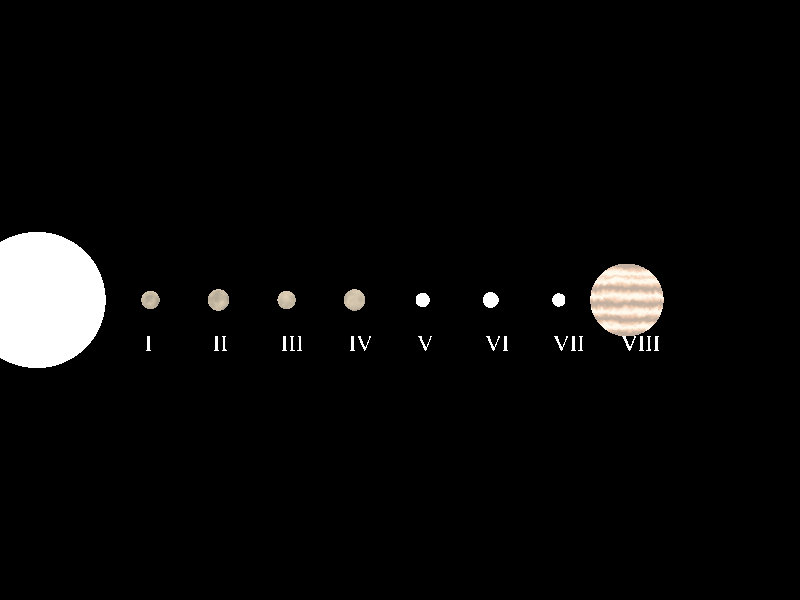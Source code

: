 // POV-Ray Scene file generated by System Simulator
// Generated on: Jul 10 2025

#include "colors.inc"
#include "functions.inc"
camera {
  location <14, 0, -100> // x, y (up), z (depth)
  look_at <14, 0, 0>
  right x * image_width / image_height
  angle 20 // Field of view
}

light_source { <0, 0, -10> color White * 1.5 }

background { color rgb <0, 0, 0.0> } // Tumma avaruus 

#declare bright_star= union {

light_source {
    <0, 0, 0>
    color rgb <1, 1, 1>

looks_like 
{
// Tähti (kirkas pallo)
sphere {
    <0, 0, 0>, 1
     texture {
        pigment { color rgb <1, 1, 0.8> } // Keltainen/valkoinen sävy 
        finish {
            emission 1
            diffuse 0.2
            specular 0.5
            roughness 0.01
        }
    }
}
}
}

// Mediheheku (säteilevä vaikutus tähden ympärillä)
 sphere {
    <0, 0, 0>, 1 // Hieman suurempi pallo hehkua varten
    hollow
    material {
        texture {
                  pigment { color rgbt <1, 1, 1, 1> } // Lähes läpinäkyvä  
 
        }

        interior {
            media {
                scattering { 3, rgb <1, 1, 0.8> * 1/20 }
                //emission 1/10000
                density { spherical poly_wave 2 density_map {
                    [0 color rgbt <0, 0, 0,1>]
                    [1 color rgbt <1, 1, 1,0>]
                }}
                samples 10,20

            }
        }
    }
scale 3
}

}

object {bright_star translate x*-2}

// Planet #0
sphere {
  <3.000000, 0.000000, 0.000000>, 0.401718 // Position and radius
  pigment {  
 wrinkles  scale 5 warp {turbulence 0.01 } scale 0.2  scale 0.5  
 color_map { 
  [0.0 rgb <0.266667, 0.25098, 0.203922> ] 
  [1.0 rgb <0.87451, 0.729412, 0.541176> ] 
  }// ... color map 
 } //...pigment 
    finish { diffuse 0.5 roughness 0.05 ambient 0}
  normal { granite scale 0.5 turbulence 0.2 bump_size -0.3 } // 
}

text { 

ttf "timrom.ttf"  "I"  0.15,0 
 pigment {color rgb <1,1,1> }
 translate y*-2.25 

 translate x*2.750000 

 }

// Planet #1
sphere {
  <6.000000, 0.000000, 0.000000>, 0.473708 // Position and radius
  pigment {  
 wrinkles  scale 5 warp {turbulence 0.01 } scale 0.2  scale 0.5  
 color_map { 
  [0.0 rgb <0.266667, 0.25098, 0.203922> ] 
  [1.0 rgb <0.87451, 0.729412, 0.541176> ] 
  }// ... color map 
 } //...pigment 
    finish { diffuse 0.5 roughness 0.05 ambient 0}
  normal { granite scale 0.5 turbulence 0.2 bump_size -0.3 } // 
}

text { 

ttf "timrom.ttf"  "II"  0.15,0 
 pigment {color rgb <1,1,1> }
 translate y*-2.25 

 translate x*5.750000 

 }

// Planet #2
sphere {
  <9.000000, 0.000000, 0.000000>, 0.401898 // Position and radius
  pigment {  
 wrinkles  scale 5 warp {turbulence 0.01 } scale 0.2  scale 0.5  
 color_map { 
  [0.0 rgb <0.266667, 0.25098, 0.203922> ] 
  [1.0 rgb <0.87451, 0.729412, 0.541176> ] 
  }// ... color map 
 } //...pigment 
    finish { diffuse 0.5 roughness 0.05 ambient 0}
  normal { granite scale 0.5 turbulence 0.2 bump_size -0.3 } // 
}

text { 

ttf "timrom.ttf"  "III"  0.15,0 
 pigment {color rgb <1,1,1> }
 translate y*-2.25 

 translate x*8.750000 

 }

// Planet #3
sphere {
  <12.000000, 0.000000, 0.000000>, 0.473689 // Position and radius
  pigment {  
 wrinkles  scale 5 warp {turbulence 0.01 } scale 0.2  scale 0.5  
 color_map { 
  [0.0 rgb <0.266667, 0.25098, 0.203922> ] 
  [1.0 rgb <0.87451, 0.729412, 0.541176> ] 
  }// ... color map 
 } //...pigment 
    finish { diffuse 0.5 roughness 0.05 ambient 0}
  normal { granite scale 0.5 turbulence 0.2 bump_size -0.3 } // 
}

text { 

ttf "timrom.ttf"  "IV"  0.15,0 
 pigment {color rgb <1,1,1> }
 translate y*-2.25 

 translate x*11.750000 

 }

// Planet #4
sphere {
  <15.000000, 0.000000, 0.000000>, 0.317354 // Position and radius
  pigment { color rgb <1, 1, 1> } 
  finish { phong 0.8 ambient 0} // Shiny finish
  normal { agate scale 0.1  turbulence 0.2 bump_size -0.4  } // 
}

text { 

ttf "timrom.ttf"  "V"  0.15,0 
 pigment {color rgb <1,1,1> }
 translate y*-2.25 

 translate x*14.750000 

 }

// Planet #5
sphere {
  <18.000000, 0.000000, 0.000000>, 0.349700 // Position and radius
  pigment { color rgb <1, 1, 1> } 
  finish { phong 0.8 ambient 0} // Shiny finish
  normal { agate scale 0.1  turbulence 0.2 bump_size -0.4  } // 
}

text { 

ttf "timrom.ttf"  "VI"  0.15,0 
 pigment {color rgb <1,1,1> }
 translate y*-2.25 

 translate x*17.750000 

 }

// Planet #6
sphere {
  <21.000000, 0.000000, 0.000000>, 0.294687 // Position and radius
  pigment { color rgb <1, 1, 1> } 
  finish { phong 0.8 ambient 0} // Shiny finish
  normal { agate scale 0.1  turbulence 0.2 bump_size -0.4  } // 
}

text { 

ttf "timrom.ttf"  "VII"  0.15,0 
 pigment {color rgb <1,1,1> }
 translate y*-2.25 

 translate x*20.750000 

 }

// Planet #7
sphere {
  <24.000000, 0.000000, 0.000000>, 1.608549 // Position and radius
  pigment {  
 gradient y  sine_wave frequency 1.5 scale 5 warp {turbulence 0.5 } scale 1/5 turbulence 0.1   
 color_map { 
  [0.0 rgb <0.533333, 0.427451, 0.352941> ] 
  [0.5 rgb <0.917647, 0.631373, 0.454902> ] 
  [1.0 rgb <0.992157, 0.952941, 0.847059> ] 
  }// ... color map 
 } //...pigment 
    finish {  diffuse 0.65 ambient 0 } // Shiny finish
}

text { 

ttf "timrom.ttf"  "VIII"  0.15,0 
 pigment {color rgb <1,1,1> }
 translate y*-2.25 

 translate x*23.750000 

 }

